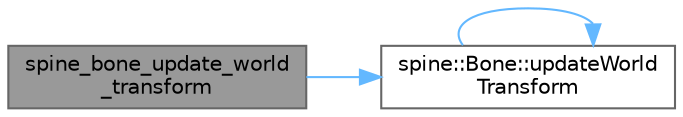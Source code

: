 digraph "spine_bone_update_world_transform"
{
 // LATEX_PDF_SIZE
  bgcolor="transparent";
  edge [fontname=Helvetica,fontsize=10,labelfontname=Helvetica,labelfontsize=10];
  node [fontname=Helvetica,fontsize=10,shape=box,height=0.2,width=0.4];
  rankdir="LR";
  Node1 [id="Node000001",label="spine_bone_update_world\l_transform",height=0.2,width=0.4,color="gray40", fillcolor="grey60", style="filled", fontcolor="black",tooltip=" "];
  Node1 -> Node2 [id="edge1_Node000001_Node000002",color="steelblue1",style="solid",tooltip=" "];
  Node2 [id="Node000002",label="spine::Bone::updateWorld\lTransform",height=0.2,width=0.4,color="grey40", fillcolor="white", style="filled",URL="$classspine_1_1_bone.html#aedeb976475a3a7a629d21968efa62409",tooltip="Computes the world transform using the parent bone and this bone's local transform."];
  Node2 -> Node2 [id="edge2_Node000002_Node000002",color="steelblue1",style="solid",tooltip=" "];
}
